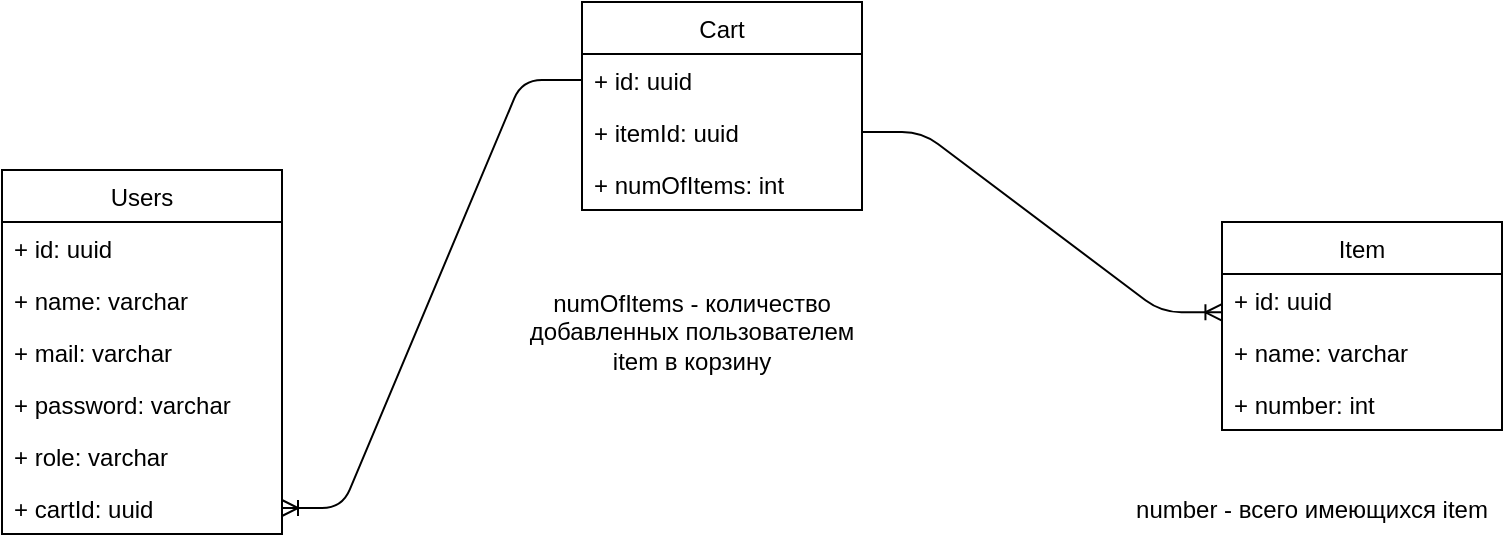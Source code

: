 <mxfile version="14.9.8" type="github">
  <diagram id="5fFgp1cHh4VwXKB1_imK" name="Page-1">
    <mxGraphModel dx="1162" dy="627" grid="1" gridSize="10" guides="1" tooltips="1" connect="1" arrows="1" fold="1" page="1" pageScale="1" pageWidth="827" pageHeight="1169" math="0" shadow="0">
      <root>
        <mxCell id="0" />
        <mxCell id="1" parent="0" />
        <mxCell id="ql77PT8SmIbXVKm26KD9-1" value="Users" style="swimlane;fontStyle=0;childLayout=stackLayout;horizontal=1;startSize=26;fillColor=none;horizontalStack=0;resizeParent=1;resizeParentMax=0;resizeLast=0;collapsible=1;marginBottom=0;" vertex="1" parent="1">
          <mxGeometry x="30" y="174" width="140" height="182" as="geometry" />
        </mxCell>
        <mxCell id="ql77PT8SmIbXVKm26KD9-2" value="+ id: uuid" style="text;strokeColor=none;fillColor=none;align=left;verticalAlign=top;spacingLeft=4;spacingRight=4;overflow=hidden;rotatable=0;points=[[0,0.5],[1,0.5]];portConstraint=eastwest;" vertex="1" parent="ql77PT8SmIbXVKm26KD9-1">
          <mxGeometry y="26" width="140" height="26" as="geometry" />
        </mxCell>
        <mxCell id="ql77PT8SmIbXVKm26KD9-3" value="+ name: varchar" style="text;strokeColor=none;fillColor=none;align=left;verticalAlign=top;spacingLeft=4;spacingRight=4;overflow=hidden;rotatable=0;points=[[0,0.5],[1,0.5]];portConstraint=eastwest;" vertex="1" parent="ql77PT8SmIbXVKm26KD9-1">
          <mxGeometry y="52" width="140" height="26" as="geometry" />
        </mxCell>
        <mxCell id="ql77PT8SmIbXVKm26KD9-4" value="+ mail: varchar" style="text;strokeColor=none;fillColor=none;align=left;verticalAlign=top;spacingLeft=4;spacingRight=4;overflow=hidden;rotatable=0;points=[[0,0.5],[1,0.5]];portConstraint=eastwest;" vertex="1" parent="ql77PT8SmIbXVKm26KD9-1">
          <mxGeometry y="78" width="140" height="26" as="geometry" />
        </mxCell>
        <mxCell id="ql77PT8SmIbXVKm26KD9-5" value="+ password: varchar" style="text;strokeColor=none;fillColor=none;align=left;verticalAlign=top;spacingLeft=4;spacingRight=4;overflow=hidden;rotatable=0;points=[[0,0.5],[1,0.5]];portConstraint=eastwest;" vertex="1" parent="ql77PT8SmIbXVKm26KD9-1">
          <mxGeometry y="104" width="140" height="26" as="geometry" />
        </mxCell>
        <mxCell id="ql77PT8SmIbXVKm26KD9-6" value="+ role: varchar" style="text;strokeColor=none;fillColor=none;align=left;verticalAlign=top;spacingLeft=4;spacingRight=4;overflow=hidden;rotatable=0;points=[[0,0.5],[1,0.5]];portConstraint=eastwest;" vertex="1" parent="ql77PT8SmIbXVKm26KD9-1">
          <mxGeometry y="130" width="140" height="26" as="geometry" />
        </mxCell>
        <mxCell id="ql77PT8SmIbXVKm26KD9-19" value="+ cartId: uuid" style="text;strokeColor=none;fillColor=none;align=left;verticalAlign=top;spacingLeft=4;spacingRight=4;overflow=hidden;rotatable=0;points=[[0,0.5],[1,0.5]];portConstraint=eastwest;" vertex="1" parent="ql77PT8SmIbXVKm26KD9-1">
          <mxGeometry y="156" width="140" height="26" as="geometry" />
        </mxCell>
        <mxCell id="ql77PT8SmIbXVKm26KD9-7" value="Cart" style="swimlane;fontStyle=0;childLayout=stackLayout;horizontal=1;startSize=26;fillColor=none;horizontalStack=0;resizeParent=1;resizeParentMax=0;resizeLast=0;collapsible=1;marginBottom=0;" vertex="1" parent="1">
          <mxGeometry x="320" y="90" width="140" height="104" as="geometry" />
        </mxCell>
        <mxCell id="ql77PT8SmIbXVKm26KD9-8" value="+ id: uuid" style="text;strokeColor=none;fillColor=none;align=left;verticalAlign=top;spacingLeft=4;spacingRight=4;overflow=hidden;rotatable=0;points=[[0,0.5],[1,0.5]];portConstraint=eastwest;" vertex="1" parent="ql77PT8SmIbXVKm26KD9-7">
          <mxGeometry y="26" width="140" height="26" as="geometry" />
        </mxCell>
        <mxCell id="ql77PT8SmIbXVKm26KD9-20" value="+ itemId: uuid" style="text;strokeColor=none;fillColor=none;align=left;verticalAlign=top;spacingLeft=4;spacingRight=4;overflow=hidden;rotatable=0;points=[[0,0.5],[1,0.5]];portConstraint=eastwest;" vertex="1" parent="ql77PT8SmIbXVKm26KD9-7">
          <mxGeometry y="52" width="140" height="26" as="geometry" />
        </mxCell>
        <mxCell id="ql77PT8SmIbXVKm26KD9-23" value="+ numOfItems: int" style="text;strokeColor=none;fillColor=none;align=left;verticalAlign=top;spacingLeft=4;spacingRight=4;overflow=hidden;rotatable=0;points=[[0,0.5],[1,0.5]];portConstraint=eastwest;" vertex="1" parent="ql77PT8SmIbXVKm26KD9-7">
          <mxGeometry y="78" width="140" height="26" as="geometry" />
        </mxCell>
        <mxCell id="ql77PT8SmIbXVKm26KD9-13" value="Item" style="swimlane;fontStyle=0;childLayout=stackLayout;horizontal=1;startSize=26;fillColor=none;horizontalStack=0;resizeParent=1;resizeParentMax=0;resizeLast=0;collapsible=1;marginBottom=0;" vertex="1" parent="1">
          <mxGeometry x="640" y="200" width="140" height="104" as="geometry" />
        </mxCell>
        <mxCell id="ql77PT8SmIbXVKm26KD9-14" value="+ id: uuid" style="text;strokeColor=none;fillColor=none;align=left;verticalAlign=top;spacingLeft=4;spacingRight=4;overflow=hidden;rotatable=0;points=[[0,0.5],[1,0.5]];portConstraint=eastwest;" vertex="1" parent="ql77PT8SmIbXVKm26KD9-13">
          <mxGeometry y="26" width="140" height="26" as="geometry" />
        </mxCell>
        <mxCell id="ql77PT8SmIbXVKm26KD9-15" value="+ name: varchar" style="text;strokeColor=none;fillColor=none;align=left;verticalAlign=top;spacingLeft=4;spacingRight=4;overflow=hidden;rotatable=0;points=[[0,0.5],[1,0.5]];portConstraint=eastwest;" vertex="1" parent="ql77PT8SmIbXVKm26KD9-13">
          <mxGeometry y="52" width="140" height="26" as="geometry" />
        </mxCell>
        <mxCell id="ql77PT8SmIbXVKm26KD9-18" value="+ number: int" style="text;strokeColor=none;fillColor=none;align=left;verticalAlign=top;spacingLeft=4;spacingRight=4;overflow=hidden;rotatable=0;points=[[0,0.5],[1,0.5]];portConstraint=eastwest;" vertex="1" parent="ql77PT8SmIbXVKm26KD9-13">
          <mxGeometry y="78" width="140" height="26" as="geometry" />
        </mxCell>
        <mxCell id="ql77PT8SmIbXVKm26KD9-21" value="" style="edgeStyle=entityRelationEdgeStyle;fontSize=12;html=1;endArrow=ERoneToMany;entryX=-0.002;entryY=0.736;entryDx=0;entryDy=0;entryPerimeter=0;" edge="1" parent="1" source="ql77PT8SmIbXVKm26KD9-20" target="ql77PT8SmIbXVKm26KD9-14">
          <mxGeometry width="100" height="100" relative="1" as="geometry">
            <mxPoint x="390" y="280" as="sourcePoint" />
            <mxPoint x="300" y="340" as="targetPoint" />
          </mxGeometry>
        </mxCell>
        <mxCell id="ql77PT8SmIbXVKm26KD9-22" value="" style="edgeStyle=entityRelationEdgeStyle;fontSize=12;html=1;endArrow=ERoneToMany;" edge="1" parent="1" source="ql77PT8SmIbXVKm26KD9-8" target="ql77PT8SmIbXVKm26KD9-19">
          <mxGeometry width="100" height="100" relative="1" as="geometry">
            <mxPoint x="240" y="390" as="sourcePoint" />
            <mxPoint x="399.72" y="308.066" as="targetPoint" />
          </mxGeometry>
        </mxCell>
        <mxCell id="ql77PT8SmIbXVKm26KD9-24" value="number - всего имеющихся item " style="text;html=1;strokeColor=none;fillColor=none;align=center;verticalAlign=middle;whiteSpace=wrap;rounded=0;" vertex="1" parent="1">
          <mxGeometry x="590" y="332" width="190" height="24" as="geometry" />
        </mxCell>
        <mxCell id="ql77PT8SmIbXVKm26KD9-25" value="numOfItems - количество добавленных пользователем item в корзину" style="text;html=1;strokeColor=none;fillColor=none;align=center;verticalAlign=middle;whiteSpace=wrap;rounded=0;" vertex="1" parent="1">
          <mxGeometry x="280" y="230" width="190" height="50" as="geometry" />
        </mxCell>
      </root>
    </mxGraphModel>
  </diagram>
</mxfile>
